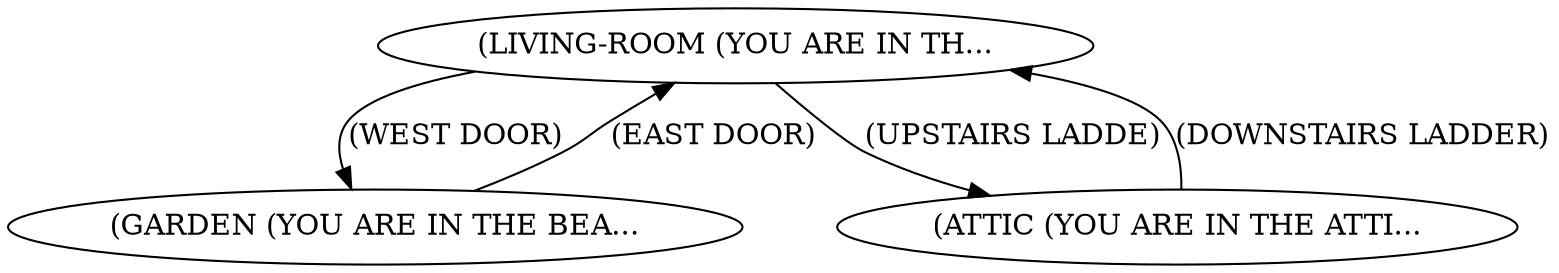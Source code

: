 digraph{
LIVING_ROOM[label="(LIVING-ROOM (YOU ARE IN TH..."];
GARDEN[label="(GARDEN (YOU ARE IN THE BEA..."];
ATTIC[label="(ATTIC (YOU ARE IN THE ATTI..."];
LIVING_ROOM->GARDEN[label="(WEST DOOR)"];
LIVING_ROOM->ATTIC[label="(UPSTAIRS LADDE)"];
GARDEN->LIVING_ROOM[label="(EAST DOOR)"];
ATTIC->LIVING_ROOM[label="(DOWNSTAIRS LADDER)"];}